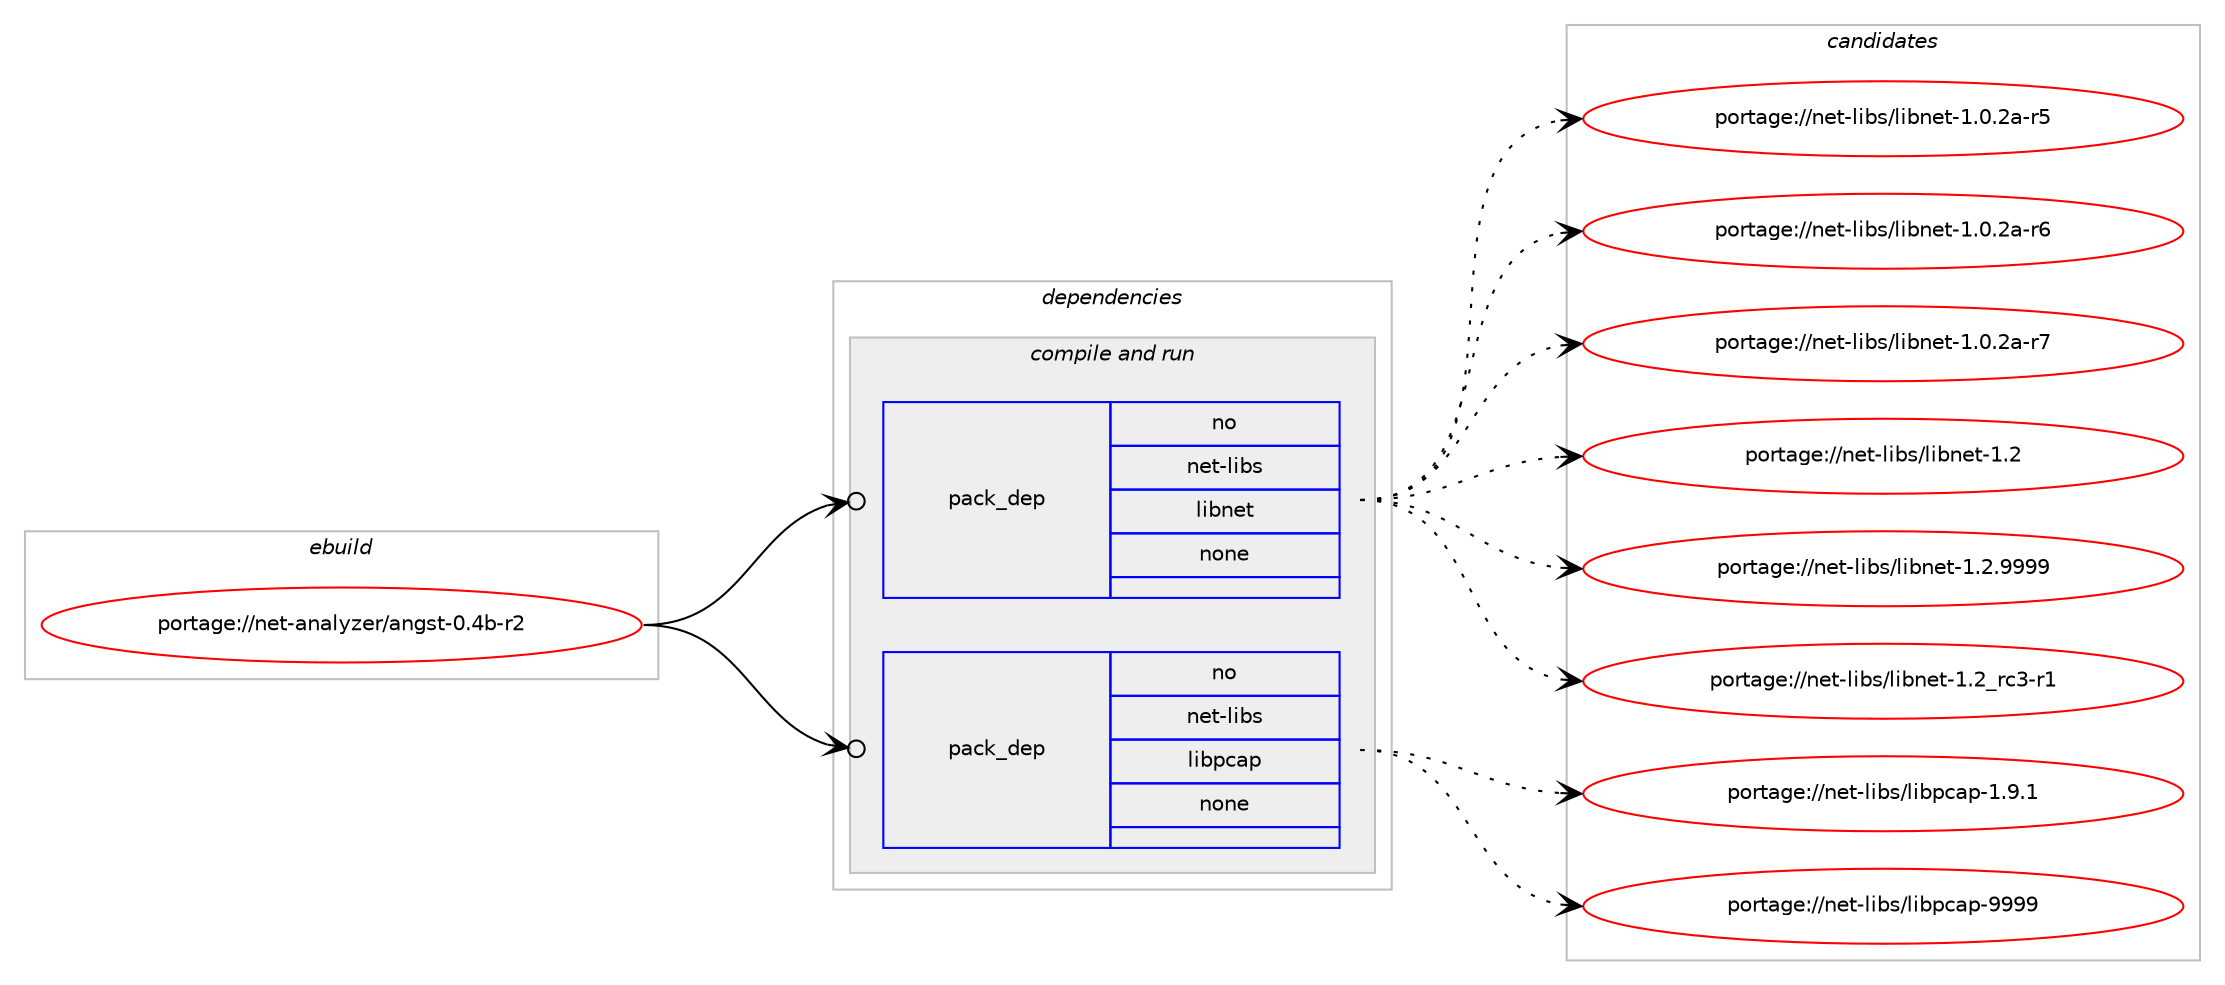 digraph prolog {

# *************
# Graph options
# *************

newrank=true;
concentrate=true;
compound=true;
graph [rankdir=LR,fontname=Helvetica,fontsize=10,ranksep=1.5];#, ranksep=2.5, nodesep=0.2];
edge  [arrowhead=vee];
node  [fontname=Helvetica,fontsize=10];

# **********
# The ebuild
# **********

subgraph cluster_leftcol {
color=gray;
rank=same;
label=<<i>ebuild</i>>;
id [label="portage://net-analyzer/angst-0.4b-r2", color=red, width=4, href="../net-analyzer/angst-0.4b-r2.svg"];
}

# ****************
# The dependencies
# ****************

subgraph cluster_midcol {
color=gray;
label=<<i>dependencies</i>>;
subgraph cluster_compile {
fillcolor="#eeeeee";
style=filled;
label=<<i>compile</i>>;
}
subgraph cluster_compileandrun {
fillcolor="#eeeeee";
style=filled;
label=<<i>compile and run</i>>;
subgraph pack252848 {
dependency344409 [label=<<TABLE BORDER="0" CELLBORDER="1" CELLSPACING="0" CELLPADDING="4" WIDTH="220"><TR><TD ROWSPAN="6" CELLPADDING="30">pack_dep</TD></TR><TR><TD WIDTH="110">no</TD></TR><TR><TD>net-libs</TD></TR><TR><TD>libnet</TD></TR><TR><TD>none</TD></TR><TR><TD></TD></TR></TABLE>>, shape=none, color=blue];
}
id:e -> dependency344409:w [weight=20,style="solid",arrowhead="odotvee"];
subgraph pack252849 {
dependency344410 [label=<<TABLE BORDER="0" CELLBORDER="1" CELLSPACING="0" CELLPADDING="4" WIDTH="220"><TR><TD ROWSPAN="6" CELLPADDING="30">pack_dep</TD></TR><TR><TD WIDTH="110">no</TD></TR><TR><TD>net-libs</TD></TR><TR><TD>libpcap</TD></TR><TR><TD>none</TD></TR><TR><TD></TD></TR></TABLE>>, shape=none, color=blue];
}
id:e -> dependency344410:w [weight=20,style="solid",arrowhead="odotvee"];
}
subgraph cluster_run {
fillcolor="#eeeeee";
style=filled;
label=<<i>run</i>>;
}
}

# **************
# The candidates
# **************

subgraph cluster_choices {
rank=same;
color=gray;
label=<<i>candidates</i>>;

subgraph choice252848 {
color=black;
nodesep=1;
choiceportage11010111645108105981154710810598110101116454946484650974511453 [label="portage://net-libs/libnet-1.0.2a-r5", color=red, width=4,href="../net-libs/libnet-1.0.2a-r5.svg"];
choiceportage11010111645108105981154710810598110101116454946484650974511454 [label="portage://net-libs/libnet-1.0.2a-r6", color=red, width=4,href="../net-libs/libnet-1.0.2a-r6.svg"];
choiceportage11010111645108105981154710810598110101116454946484650974511455 [label="portage://net-libs/libnet-1.0.2a-r7", color=red, width=4,href="../net-libs/libnet-1.0.2a-r7.svg"];
choiceportage1101011164510810598115471081059811010111645494650 [label="portage://net-libs/libnet-1.2", color=red, width=4,href="../net-libs/libnet-1.2.svg"];
choiceportage11010111645108105981154710810598110101116454946504657575757 [label="portage://net-libs/libnet-1.2.9999", color=red, width=4,href="../net-libs/libnet-1.2.9999.svg"];
choiceportage11010111645108105981154710810598110101116454946509511499514511449 [label="portage://net-libs/libnet-1.2_rc3-r1", color=red, width=4,href="../net-libs/libnet-1.2_rc3-r1.svg"];
dependency344409:e -> choiceportage11010111645108105981154710810598110101116454946484650974511453:w [style=dotted,weight="100"];
dependency344409:e -> choiceportage11010111645108105981154710810598110101116454946484650974511454:w [style=dotted,weight="100"];
dependency344409:e -> choiceportage11010111645108105981154710810598110101116454946484650974511455:w [style=dotted,weight="100"];
dependency344409:e -> choiceportage1101011164510810598115471081059811010111645494650:w [style=dotted,weight="100"];
dependency344409:e -> choiceportage11010111645108105981154710810598110101116454946504657575757:w [style=dotted,weight="100"];
dependency344409:e -> choiceportage11010111645108105981154710810598110101116454946509511499514511449:w [style=dotted,weight="100"];
}
subgraph choice252849 {
color=black;
nodesep=1;
choiceportage110101116451081059811547108105981129997112454946574649 [label="portage://net-libs/libpcap-1.9.1", color=red, width=4,href="../net-libs/libpcap-1.9.1.svg"];
choiceportage1101011164510810598115471081059811299971124557575757 [label="portage://net-libs/libpcap-9999", color=red, width=4,href="../net-libs/libpcap-9999.svg"];
dependency344410:e -> choiceportage110101116451081059811547108105981129997112454946574649:w [style=dotted,weight="100"];
dependency344410:e -> choiceportage1101011164510810598115471081059811299971124557575757:w [style=dotted,weight="100"];
}
}

}
